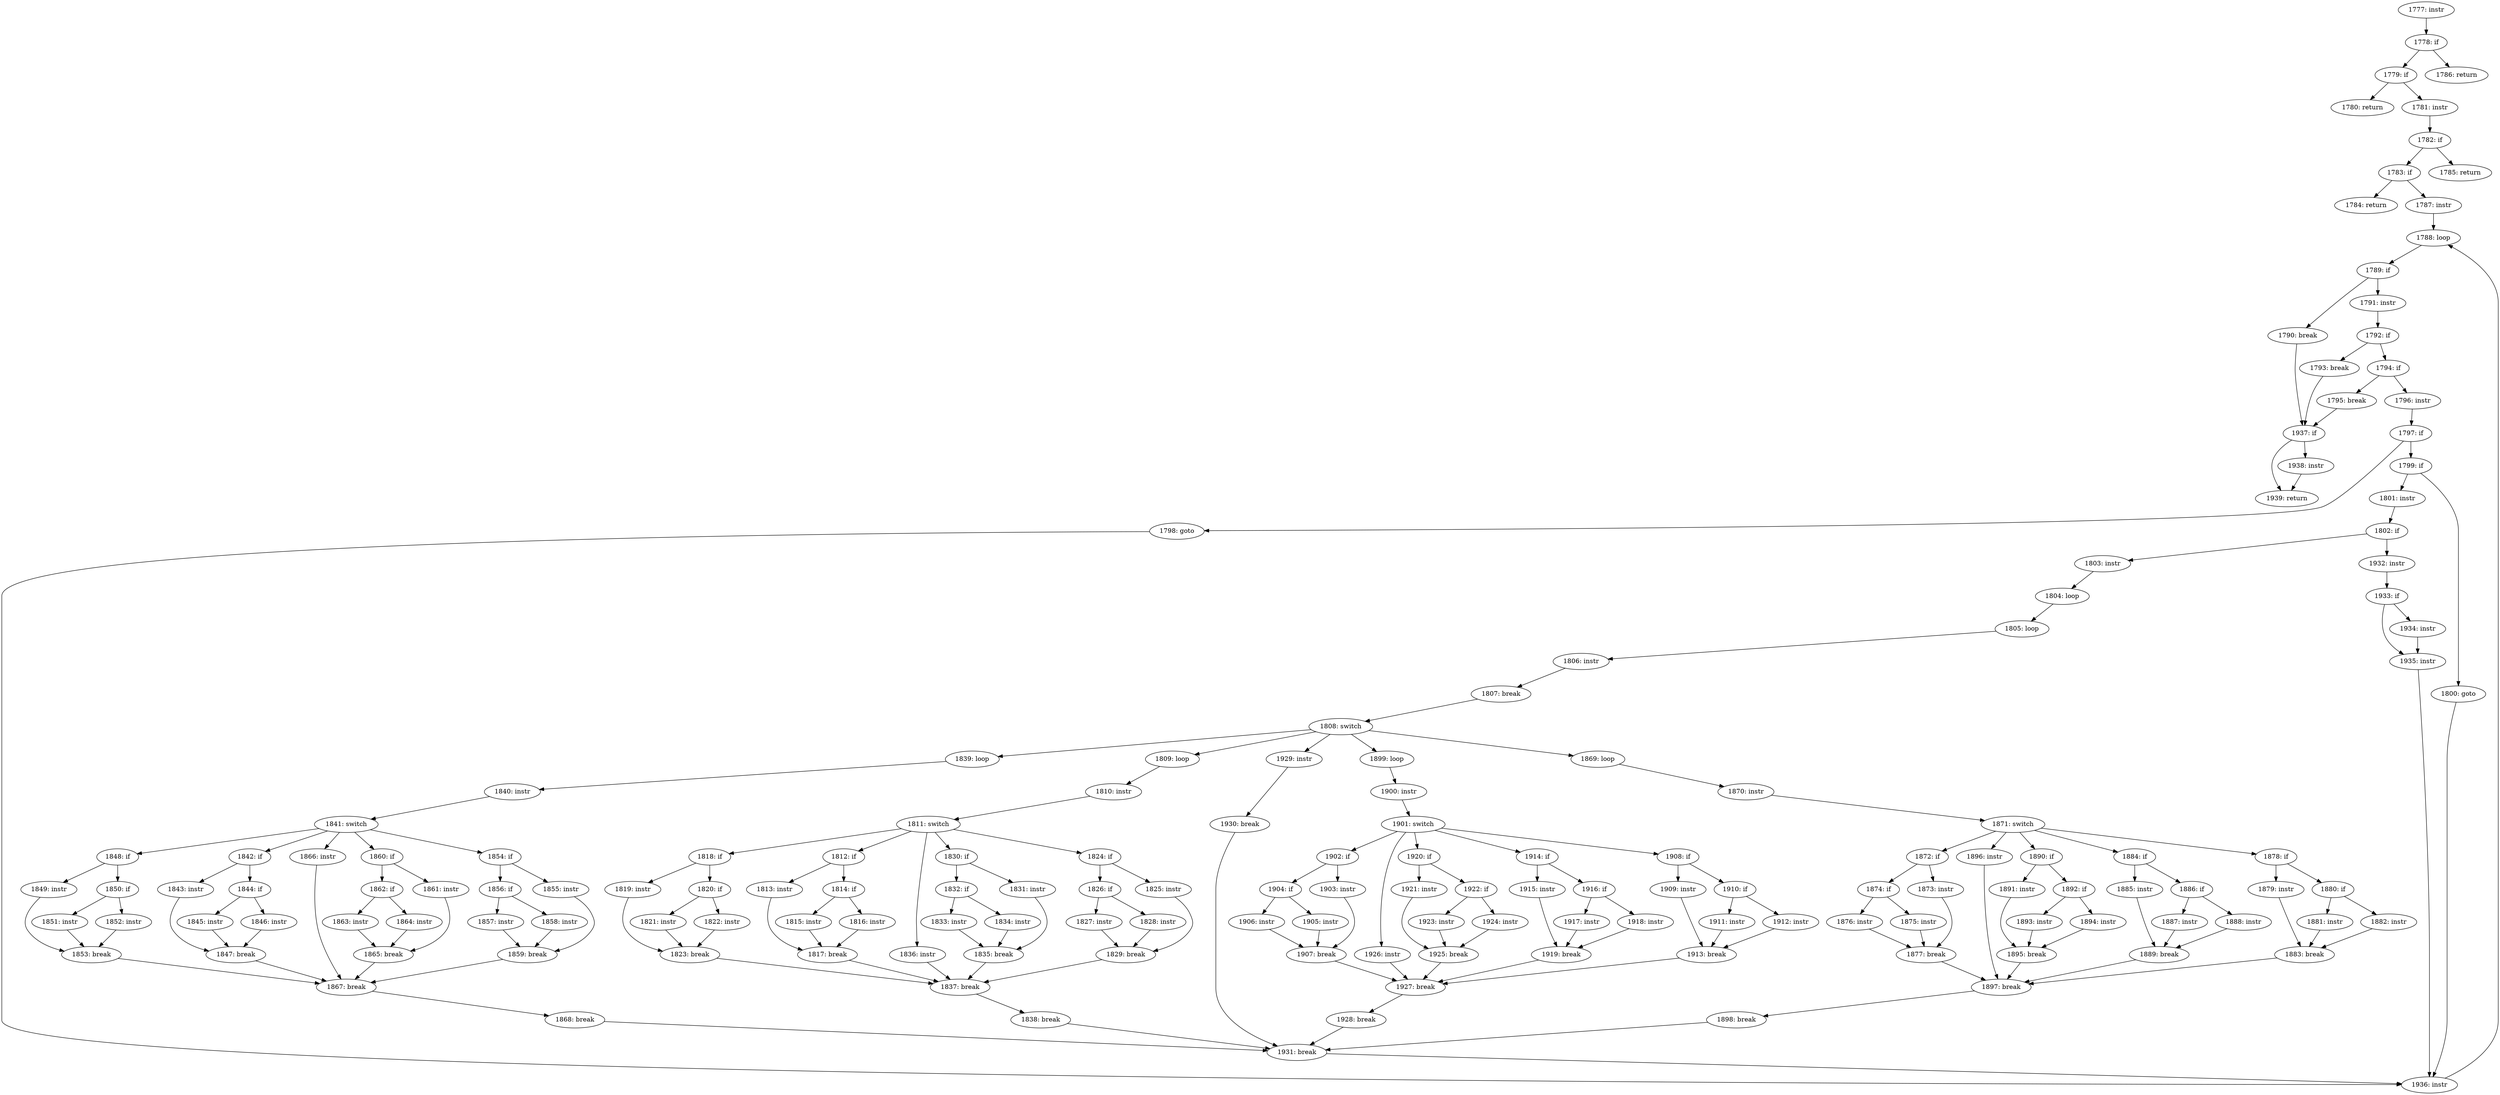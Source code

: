 digraph CFG_tcp_mark_lost_retrans {
1777 [label="1777: instr"]
	1777 -> 1778
1778 [label="1778: if"]
	1778 -> 1779
	1778 -> 1786
1779 [label="1779: if"]
	1779 -> 1780
	1779 -> 1781
1780 [label="1780: return"]
	
1781 [label="1781: instr"]
	1781 -> 1782
1782 [label="1782: if"]
	1782 -> 1783
	1782 -> 1785
1783 [label="1783: if"]
	1783 -> 1784
	1783 -> 1787
1784 [label="1784: return"]
	
1785 [label="1785: return"]
	
1786 [label="1786: return"]
	
1787 [label="1787: instr"]
	1787 -> 1788
1788 [label="1788: loop"]
	1788 -> 1789
1789 [label="1789: if"]
	1789 -> 1791
	1789 -> 1790
1790 [label="1790: break"]
	1790 -> 1937
1791 [label="1791: instr"]
	1791 -> 1792
1792 [label="1792: if"]
	1792 -> 1793
	1792 -> 1794
1793 [label="1793: break"]
	1793 -> 1937
1794 [label="1794: if"]
	1794 -> 1795
	1794 -> 1796
1795 [label="1795: break"]
	1795 -> 1937
1796 [label="1796: instr"]
	1796 -> 1797
1797 [label="1797: if"]
	1797 -> 1799
	1797 -> 1798
1798 [label="1798: goto"]
	1798 -> 1936
1799 [label="1799: if"]
	1799 -> 1800
	1799 -> 1801
1800 [label="1800: goto"]
	1800 -> 1936
1801 [label="1801: instr"]
	1801 -> 1802
1802 [label="1802: if"]
	1802 -> 1803
	1802 -> 1932
1803 [label="1803: instr"]
	1803 -> 1804
1804 [label="1804: loop"]
	1804 -> 1805
1805 [label="1805: loop"]
	1805 -> 1806
1806 [label="1806: instr"]
	1806 -> 1807
1807 [label="1807: break"]
	1807 -> 1808
1808 [label="1808: switch"]
	1808 -> 1929
	1808 -> 1899
	1808 -> 1869
	1808 -> 1839
	1808 -> 1809
1809 [label="1809: loop"]
	1809 -> 1810
1810 [label="1810: instr"]
	1810 -> 1811
1811 [label="1811: switch"]
	1811 -> 1836
	1811 -> 1830
	1811 -> 1824
	1811 -> 1818
	1811 -> 1812
1812 [label="1812: if"]
	1812 -> 1813
	1812 -> 1814
1813 [label="1813: instr"]
	1813 -> 1817
1814 [label="1814: if"]
	1814 -> 1815
	1814 -> 1816
1815 [label="1815: instr"]
	1815 -> 1817
1816 [label="1816: instr"]
	1816 -> 1817
1817 [label="1817: break"]
	1817 -> 1837
1818 [label="1818: if"]
	1818 -> 1819
	1818 -> 1820
1819 [label="1819: instr"]
	1819 -> 1823
1820 [label="1820: if"]
	1820 -> 1821
	1820 -> 1822
1821 [label="1821: instr"]
	1821 -> 1823
1822 [label="1822: instr"]
	1822 -> 1823
1823 [label="1823: break"]
	1823 -> 1837
1824 [label="1824: if"]
	1824 -> 1825
	1824 -> 1826
1825 [label="1825: instr"]
	1825 -> 1829
1826 [label="1826: if"]
	1826 -> 1827
	1826 -> 1828
1827 [label="1827: instr"]
	1827 -> 1829
1828 [label="1828: instr"]
	1828 -> 1829
1829 [label="1829: break"]
	1829 -> 1837
1830 [label="1830: if"]
	1830 -> 1831
	1830 -> 1832
1831 [label="1831: instr"]
	1831 -> 1835
1832 [label="1832: if"]
	1832 -> 1833
	1832 -> 1834
1833 [label="1833: instr"]
	1833 -> 1835
1834 [label="1834: instr"]
	1834 -> 1835
1835 [label="1835: break"]
	1835 -> 1837
1836 [label="1836: instr"]
	1836 -> 1837
1837 [label="1837: break"]
	1837 -> 1838
1838 [label="1838: break"]
	1838 -> 1931
1839 [label="1839: loop"]
	1839 -> 1840
1840 [label="1840: instr"]
	1840 -> 1841
1841 [label="1841: switch"]
	1841 -> 1866
	1841 -> 1860
	1841 -> 1854
	1841 -> 1848
	1841 -> 1842
1842 [label="1842: if"]
	1842 -> 1843
	1842 -> 1844
1843 [label="1843: instr"]
	1843 -> 1847
1844 [label="1844: if"]
	1844 -> 1845
	1844 -> 1846
1845 [label="1845: instr"]
	1845 -> 1847
1846 [label="1846: instr"]
	1846 -> 1847
1847 [label="1847: break"]
	1847 -> 1867
1848 [label="1848: if"]
	1848 -> 1849
	1848 -> 1850
1849 [label="1849: instr"]
	1849 -> 1853
1850 [label="1850: if"]
	1850 -> 1851
	1850 -> 1852
1851 [label="1851: instr"]
	1851 -> 1853
1852 [label="1852: instr"]
	1852 -> 1853
1853 [label="1853: break"]
	1853 -> 1867
1854 [label="1854: if"]
	1854 -> 1855
	1854 -> 1856
1855 [label="1855: instr"]
	1855 -> 1859
1856 [label="1856: if"]
	1856 -> 1857
	1856 -> 1858
1857 [label="1857: instr"]
	1857 -> 1859
1858 [label="1858: instr"]
	1858 -> 1859
1859 [label="1859: break"]
	1859 -> 1867
1860 [label="1860: if"]
	1860 -> 1861
	1860 -> 1862
1861 [label="1861: instr"]
	1861 -> 1865
1862 [label="1862: if"]
	1862 -> 1863
	1862 -> 1864
1863 [label="1863: instr"]
	1863 -> 1865
1864 [label="1864: instr"]
	1864 -> 1865
1865 [label="1865: break"]
	1865 -> 1867
1866 [label="1866: instr"]
	1866 -> 1867
1867 [label="1867: break"]
	1867 -> 1868
1868 [label="1868: break"]
	1868 -> 1931
1869 [label="1869: loop"]
	1869 -> 1870
1870 [label="1870: instr"]
	1870 -> 1871
1871 [label="1871: switch"]
	1871 -> 1896
	1871 -> 1890
	1871 -> 1884
	1871 -> 1878
	1871 -> 1872
1872 [label="1872: if"]
	1872 -> 1873
	1872 -> 1874
1873 [label="1873: instr"]
	1873 -> 1877
1874 [label="1874: if"]
	1874 -> 1875
	1874 -> 1876
1875 [label="1875: instr"]
	1875 -> 1877
1876 [label="1876: instr"]
	1876 -> 1877
1877 [label="1877: break"]
	1877 -> 1897
1878 [label="1878: if"]
	1878 -> 1879
	1878 -> 1880
1879 [label="1879: instr"]
	1879 -> 1883
1880 [label="1880: if"]
	1880 -> 1881
	1880 -> 1882
1881 [label="1881: instr"]
	1881 -> 1883
1882 [label="1882: instr"]
	1882 -> 1883
1883 [label="1883: break"]
	1883 -> 1897
1884 [label="1884: if"]
	1884 -> 1885
	1884 -> 1886
1885 [label="1885: instr"]
	1885 -> 1889
1886 [label="1886: if"]
	1886 -> 1887
	1886 -> 1888
1887 [label="1887: instr"]
	1887 -> 1889
1888 [label="1888: instr"]
	1888 -> 1889
1889 [label="1889: break"]
	1889 -> 1897
1890 [label="1890: if"]
	1890 -> 1891
	1890 -> 1892
1891 [label="1891: instr"]
	1891 -> 1895
1892 [label="1892: if"]
	1892 -> 1893
	1892 -> 1894
1893 [label="1893: instr"]
	1893 -> 1895
1894 [label="1894: instr"]
	1894 -> 1895
1895 [label="1895: break"]
	1895 -> 1897
1896 [label="1896: instr"]
	1896 -> 1897
1897 [label="1897: break"]
	1897 -> 1898
1898 [label="1898: break"]
	1898 -> 1931
1899 [label="1899: loop"]
	1899 -> 1900
1900 [label="1900: instr"]
	1900 -> 1901
1901 [label="1901: switch"]
	1901 -> 1926
	1901 -> 1920
	1901 -> 1914
	1901 -> 1908
	1901 -> 1902
1902 [label="1902: if"]
	1902 -> 1903
	1902 -> 1904
1903 [label="1903: instr"]
	1903 -> 1907
1904 [label="1904: if"]
	1904 -> 1905
	1904 -> 1906
1905 [label="1905: instr"]
	1905 -> 1907
1906 [label="1906: instr"]
	1906 -> 1907
1907 [label="1907: break"]
	1907 -> 1927
1908 [label="1908: if"]
	1908 -> 1909
	1908 -> 1910
1909 [label="1909: instr"]
	1909 -> 1913
1910 [label="1910: if"]
	1910 -> 1911
	1910 -> 1912
1911 [label="1911: instr"]
	1911 -> 1913
1912 [label="1912: instr"]
	1912 -> 1913
1913 [label="1913: break"]
	1913 -> 1927
1914 [label="1914: if"]
	1914 -> 1915
	1914 -> 1916
1915 [label="1915: instr"]
	1915 -> 1919
1916 [label="1916: if"]
	1916 -> 1917
	1916 -> 1918
1917 [label="1917: instr"]
	1917 -> 1919
1918 [label="1918: instr"]
	1918 -> 1919
1919 [label="1919: break"]
	1919 -> 1927
1920 [label="1920: if"]
	1920 -> 1921
	1920 -> 1922
1921 [label="1921: instr"]
	1921 -> 1925
1922 [label="1922: if"]
	1922 -> 1923
	1922 -> 1924
1923 [label="1923: instr"]
	1923 -> 1925
1924 [label="1924: instr"]
	1924 -> 1925
1925 [label="1925: break"]
	1925 -> 1927
1926 [label="1926: instr"]
	1926 -> 1927
1927 [label="1927: break"]
	1927 -> 1928
1928 [label="1928: break"]
	1928 -> 1931
1929 [label="1929: instr"]
	1929 -> 1930
1930 [label="1930: break"]
	1930 -> 1931
1931 [label="1931: break"]
	1931 -> 1936
1932 [label="1932: instr"]
	1932 -> 1933
1933 [label="1933: if"]
	1933 -> 1934
	1933 -> 1935
1934 [label="1934: instr"]
	1934 -> 1935
1935 [label="1935: instr"]
	1935 -> 1936
1936 [label="1936: instr"]
	1936 -> 1788
1937 [label="1937: if"]
	1937 -> 1938
	1937 -> 1939
1938 [label="1938: instr"]
	1938 -> 1939
1939 [label="1939: return"]
	
}
